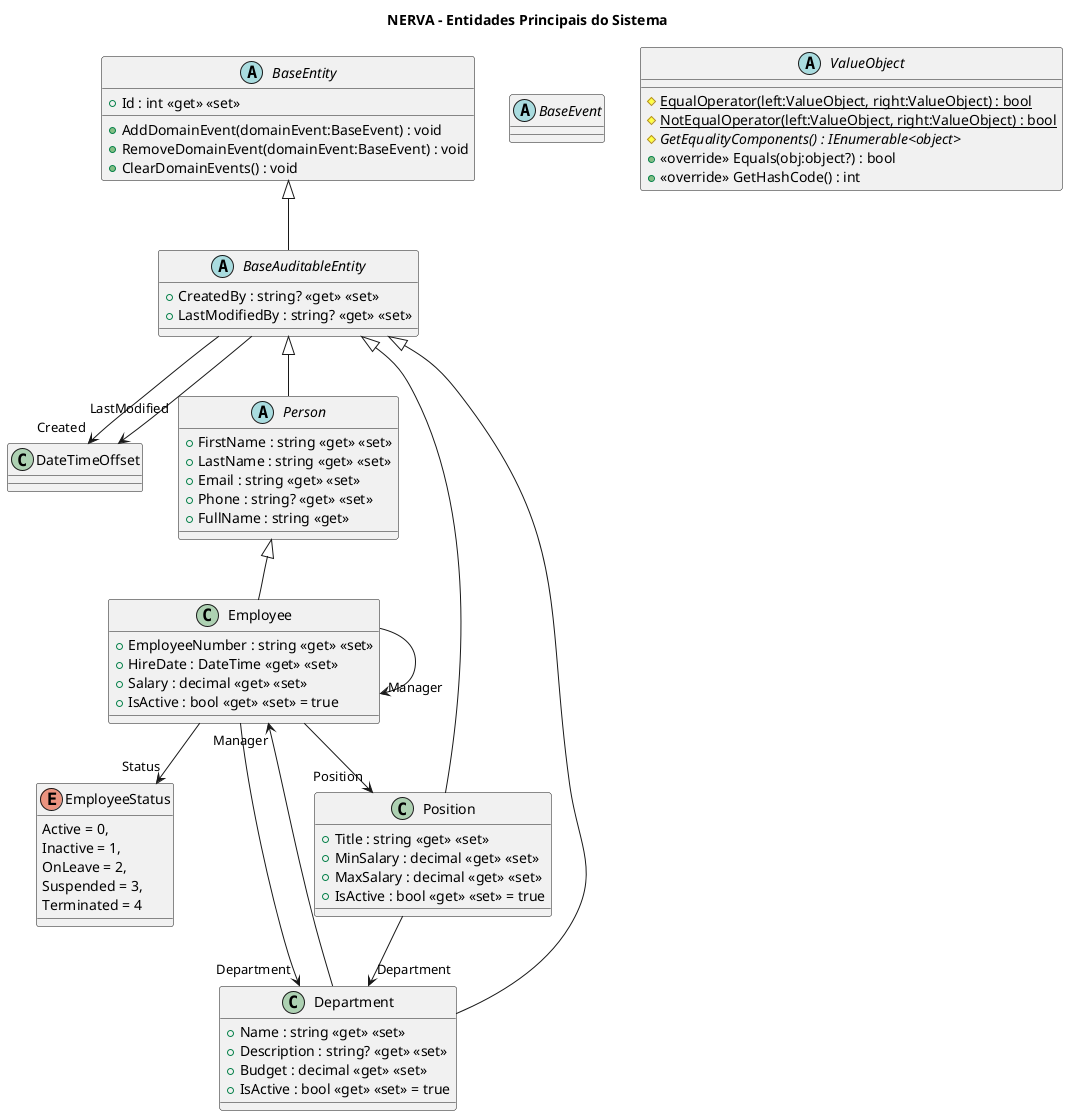 @startuml NERVA_Core_Entities
!define NERVA_CORE

title NERVA - Entidades Principais do Sistema

' ===== CORE BASE ENTITIES =====
abstract class BaseEntity {
    + Id : int <<get>> <<set>>
    + AddDomainEvent(domainEvent:BaseEvent) : void
    + RemoveDomainEvent(domainEvent:BaseEvent) : void
    + ClearDomainEvents() : void
}

abstract class BaseAuditableEntity {
    + CreatedBy : string? <<get>> <<set>>
    + LastModifiedBy : string? <<get>> <<set>>
}
BaseEntity <|-- BaseAuditableEntity
BaseAuditableEntity --> "Created" DateTimeOffset
BaseAuditableEntity --> "LastModified" DateTimeOffset

abstract class BaseEvent {
}

abstract class ValueObject {
    # {static} EqualOperator(left:ValueObject, right:ValueObject) : bool
    # {static} NotEqualOperator(left:ValueObject, right:ValueObject) : bool
    # {abstract} GetEqualityComponents() : IEnumerable<object>
    + <<override>> Equals(obj:object?) : bool
    + <<override>> GetHashCode() : int
}

' ===== EMPLOYEE CORE =====
abstract class Person {
    + FirstName : string <<get>> <<set>>
    + LastName : string <<get>> <<set>>
    + Email : string <<get>> <<set>>
    + Phone : string? <<get>> <<set>>
    + FullName : string <<get>>
}
BaseAuditableEntity <|-- Person

class Employee {
    + EmployeeNumber : string <<get>> <<set>>
    + HireDate : DateTime <<get>> <<set>>
    + Salary : decimal <<get>> <<set>>
    + IsActive : bool <<get>> <<set>> = true
}
Person <|-- Employee
Employee --> "Status" EmployeeStatus

enum EmployeeStatus {
    Active = 0,
    Inactive = 1,
    OnLeave = 2,
    Suspended = 3,
    Terminated = 4
}

class Department {
    + Name : string <<get>> <<set>>
    + Description : string? <<get>> <<set>>
    + Budget : decimal <<get>> <<set>>
    + IsActive : bool <<get>> <<set>> = true
}
BaseAuditableEntity <|-- Department
Department --> "Manager" Employee

class Position {
    + Title : string <<get>> <<set>>
    + MinSalary : decimal <<get>> <<set>>
    + MaxSalary : decimal <<get>> <<set>>
    + IsActive : bool <<get>> <<set>> = true
}
BaseAuditableEntity <|-- Position
Position --> "Department" Department

' ===== RELATIONSHIPS =====
Employee --> "Department" Department
Employee --> "Position" Position
Employee --> "Manager" Employee

@enduml
